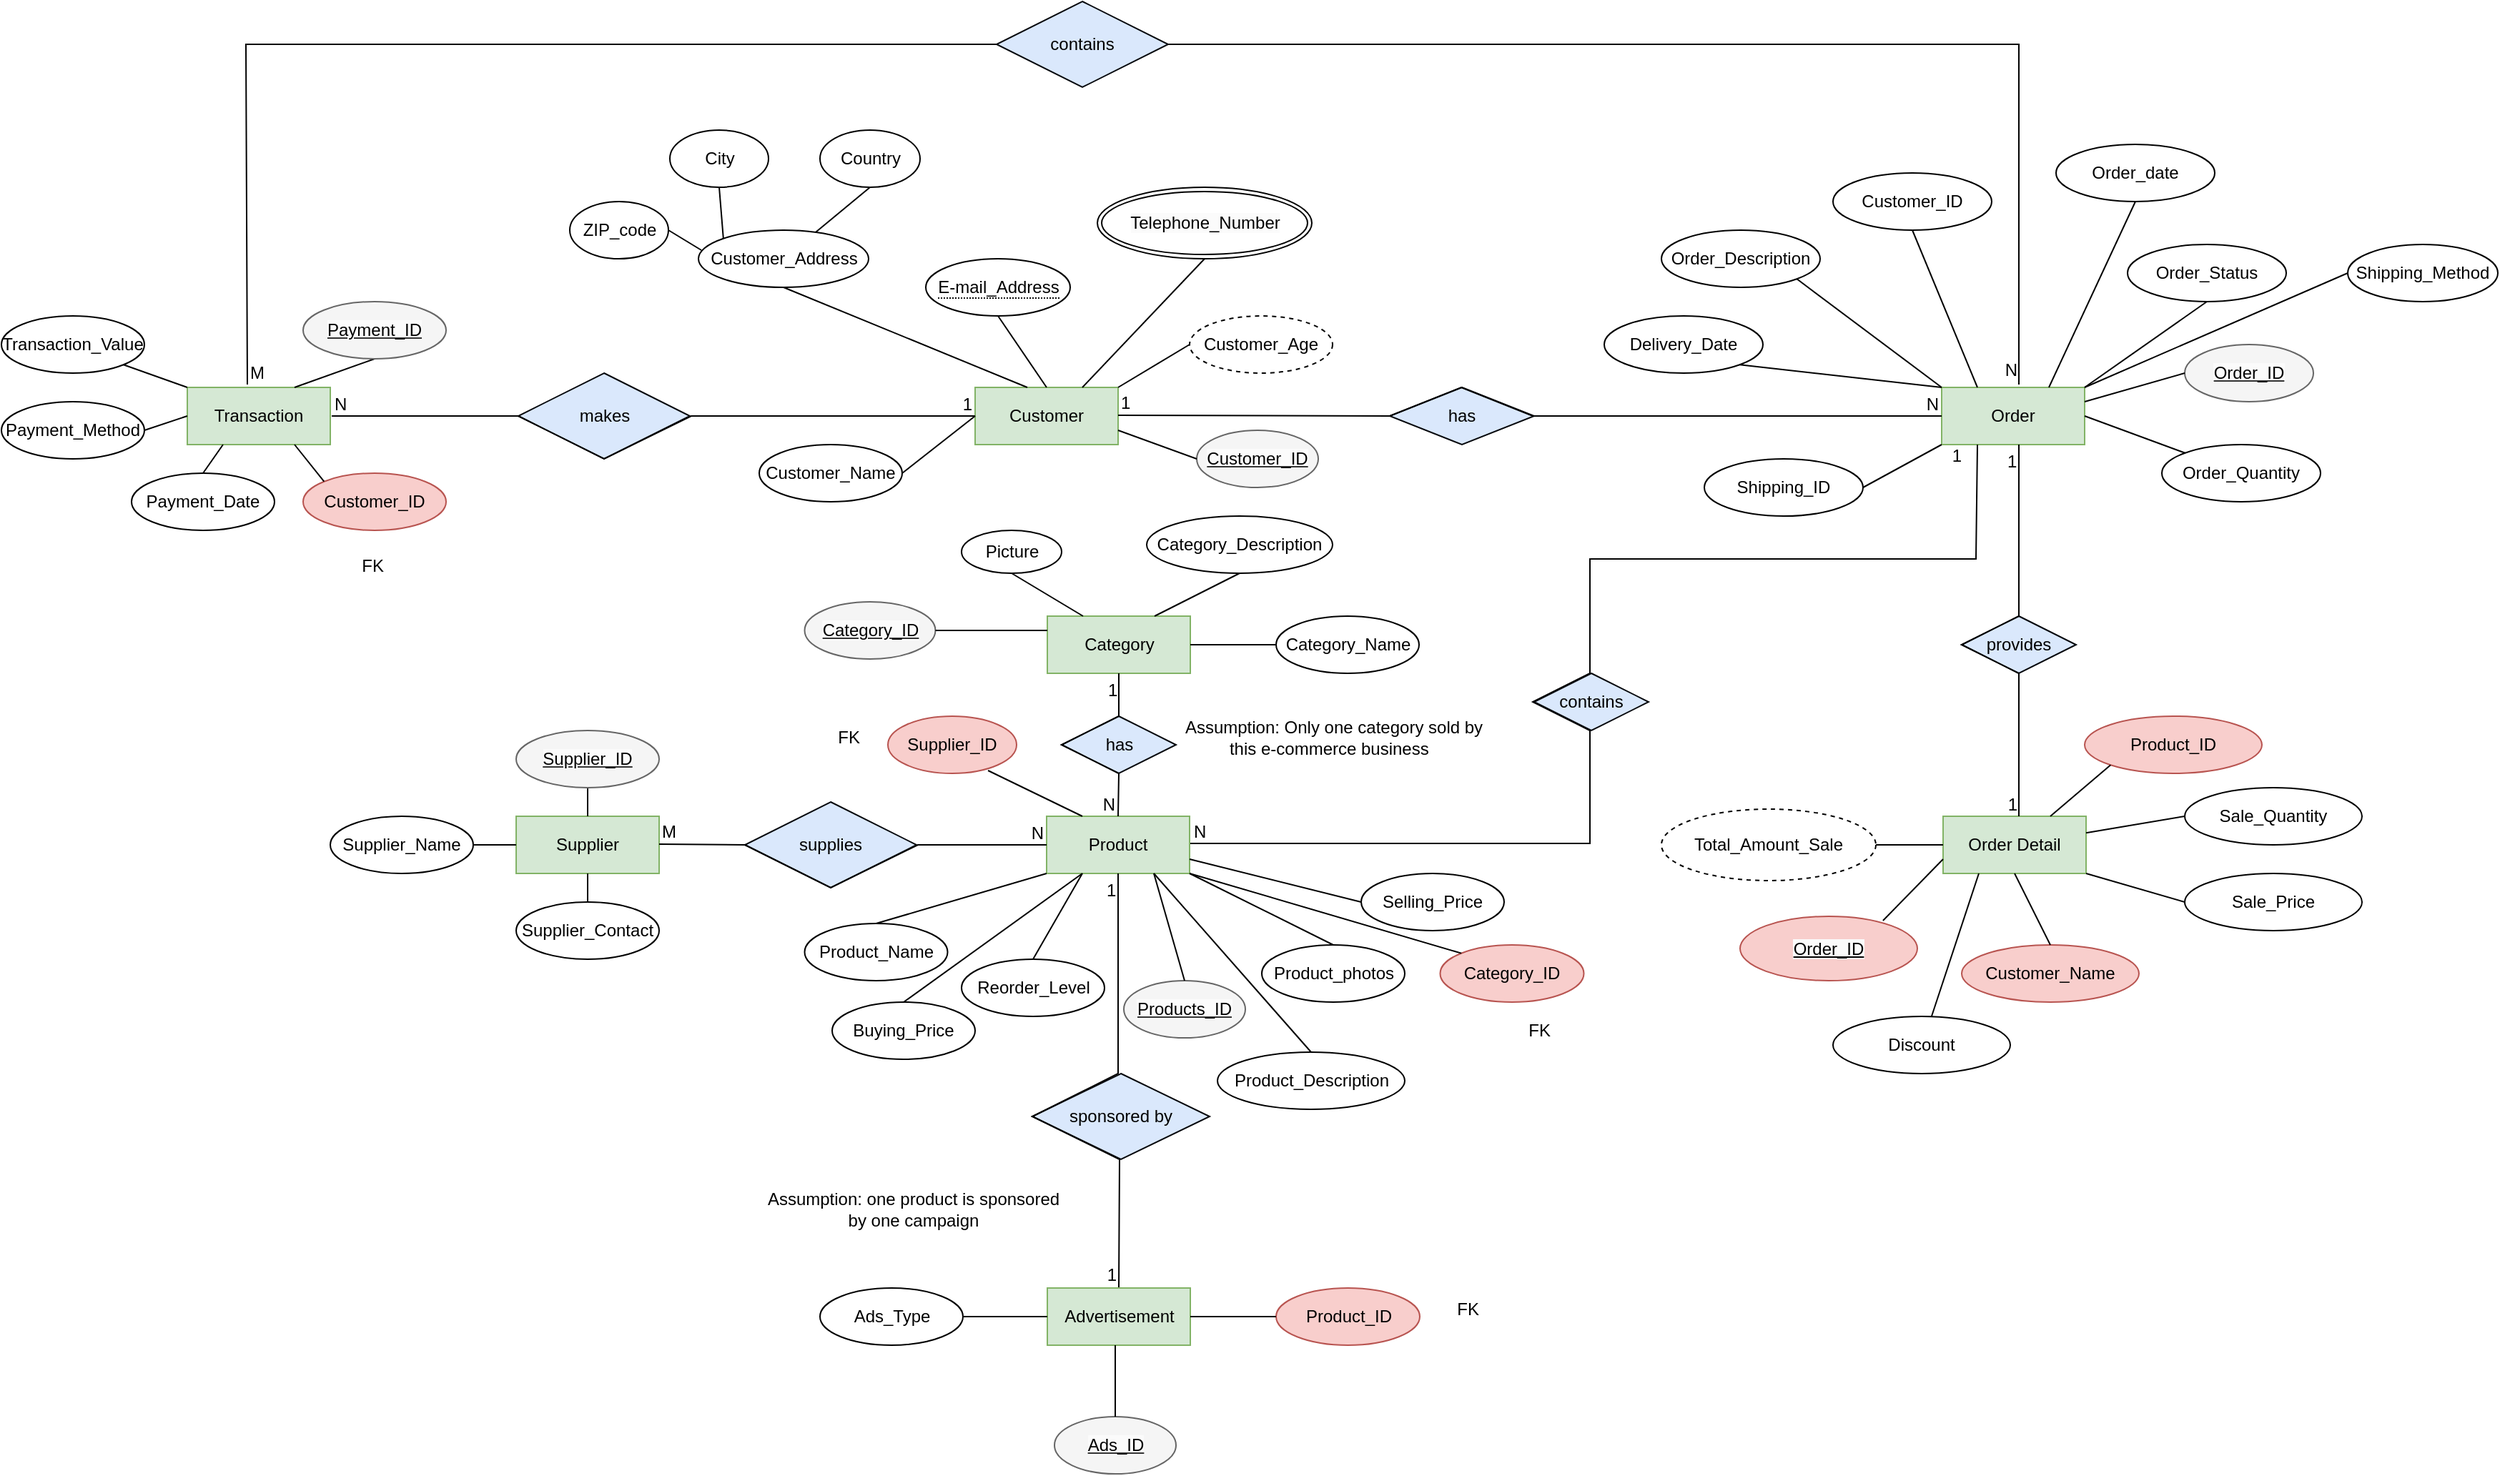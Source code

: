 <mxfile version="23.1.2" type="device">
  <diagram name="Page-1" id="ivrqiA3PI_ZQujy4Wrm9">
    <mxGraphModel dx="3629" dy="2482" grid="1" gridSize="10" guides="1" tooltips="1" connect="1" arrows="1" fold="1" page="1" pageScale="1" pageWidth="1169" pageHeight="827" background="#ffffff" math="0" shadow="0">
      <root>
        <mxCell id="0" />
        <mxCell id="1" parent="0" />
        <mxCell id="GLYRe_VKkiP-eNtGVK_R-2" value="Customer" style="whiteSpace=wrap;html=1;align=center;fillColor=#d5e8d4;strokeColor=#82b366;" parent="1" vertex="1">
          <mxGeometry x="511" y="-50" width="100" height="40" as="geometry" />
        </mxCell>
        <mxCell id="GLYRe_VKkiP-eNtGVK_R-3" value="Product" style="whiteSpace=wrap;html=1;align=center;fillColor=#d5e8d4;strokeColor=#82b366;" parent="1" vertex="1">
          <mxGeometry x="561" y="250" width="100" height="40" as="geometry" />
        </mxCell>
        <mxCell id="GLYRe_VKkiP-eNtGVK_R-4" value="Order" style="whiteSpace=wrap;html=1;align=center;points=[[0,0,0,0,0],[0,0.25,0,0,0],[0,0.5,0,0,0],[0,0.75,0,0,0],[0,1,0,0,0],[0.25,0,0,0,0],[0.25,1,0,0,0],[0.5,0,0,0,0],[0.5,1,0,0,0],[0.75,0,0,0,0],[0.75,1,0,0,0],[1,0,0,0,0],[1,0.25,0,0,0],[1,0.5,0,0,0],[1,0.75,0,0,0],[1,1,0,0,0]];fillColor=#d5e8d4;strokeColor=#82b366;" parent="1" vertex="1">
          <mxGeometry x="1187" y="-50" width="100" height="40" as="geometry" />
        </mxCell>
        <mxCell id="GLYRe_VKkiP-eNtGVK_R-5" value="Order Detail" style="whiteSpace=wrap;html=1;align=center;fillColor=#d5e8d4;strokeColor=#82b366;" parent="1" vertex="1">
          <mxGeometry x="1188" y="250" width="100" height="40" as="geometry" />
        </mxCell>
        <mxCell id="GLYRe_VKkiP-eNtGVK_R-7" value="Supplier" style="whiteSpace=wrap;html=1;align=center;fillColor=#d5e8d4;strokeColor=#82b366;" parent="1" vertex="1">
          <mxGeometry x="190" y="250" width="100" height="40" as="geometry" />
        </mxCell>
        <mxCell id="GLYRe_VKkiP-eNtGVK_R-8" value="Category" style="whiteSpace=wrap;html=1;align=center;fillColor=#d5e8d4;strokeColor=#82b366;" parent="1" vertex="1">
          <mxGeometry x="561.5" y="110" width="100" height="40" as="geometry" />
        </mxCell>
        <mxCell id="GLYRe_VKkiP-eNtGVK_R-39" value="supplies" style="shape=rhombus;perimeter=rhombusPerimeter;whiteSpace=wrap;html=1;align=center;fillColor=#dae8fc;strokeColor=#07090D;" parent="1" vertex="1">
          <mxGeometry x="350" y="240" width="120" height="60" as="geometry" />
        </mxCell>
        <mxCell id="GLYRe_VKkiP-eNtGVK_R-41" value="Supplier_Name" style="ellipse;whiteSpace=wrap;html=1;align=center;" parent="1" vertex="1">
          <mxGeometry x="60" y="250" width="100" height="40" as="geometry" />
        </mxCell>
        <mxCell id="GLYRe_VKkiP-eNtGVK_R-43" value="Supplier_Contact" style="ellipse;whiteSpace=wrap;html=1;align=center;" parent="1" vertex="1">
          <mxGeometry x="190" y="310" width="100" height="40" as="geometry" />
        </mxCell>
        <mxCell id="GLYRe_VKkiP-eNtGVK_R-45" value="" style="endArrow=none;html=1;rounded=0;exitX=1;exitY=0.5;exitDx=0;exitDy=0;entryX=0;entryY=0.5;entryDx=0;entryDy=0;entryPerimeter=0;" parent="1" source="GLYRe_VKkiP-eNtGVK_R-41" target="GLYRe_VKkiP-eNtGVK_R-7" edge="1">
          <mxGeometry relative="1" as="geometry">
            <mxPoint x="170" y="274.5" as="sourcePoint" />
            <mxPoint x="190" y="275" as="targetPoint" />
          </mxGeometry>
        </mxCell>
        <mxCell id="GLYRe_VKkiP-eNtGVK_R-50" value="" style="endArrow=none;html=1;rounded=0;entryX=0.5;entryY=1;entryDx=0;entryDy=0;exitX=0.5;exitY=0;exitDx=0;exitDy=0;" parent="1" source="GLYRe_VKkiP-eNtGVK_R-7" edge="1">
          <mxGeometry relative="1" as="geometry">
            <mxPoint x="500" y="309" as="sourcePoint" />
            <mxPoint x="240" y="230" as="targetPoint" />
          </mxGeometry>
        </mxCell>
        <mxCell id="GLYRe_VKkiP-eNtGVK_R-51" value="" style="endArrow=none;html=1;rounded=0;entryX=0.5;entryY=1;entryDx=0;entryDy=0;exitX=0.5;exitY=0;exitDx=0;exitDy=0;" parent="1" source="GLYRe_VKkiP-eNtGVK_R-43" target="GLYRe_VKkiP-eNtGVK_R-7" edge="1">
          <mxGeometry relative="1" as="geometry">
            <mxPoint x="200" y="430" as="sourcePoint" />
            <mxPoint x="360" y="430" as="targetPoint" />
          </mxGeometry>
        </mxCell>
        <mxCell id="GLYRe_VKkiP-eNtGVK_R-56" value="" style="endArrow=none;html=1;rounded=0;entryX=0;entryY=0.5;entryDx=0;entryDy=0;" parent="1" target="GLYRe_VKkiP-eNtGVK_R-3" edge="1">
          <mxGeometry relative="1" as="geometry">
            <mxPoint x="290" y="269.5" as="sourcePoint" />
            <mxPoint x="450" y="269.5" as="targetPoint" />
            <Array as="points">
              <mxPoint x="350" y="270" />
              <mxPoint x="410" y="300" />
              <mxPoint x="471" y="270" />
            </Array>
          </mxGeometry>
        </mxCell>
        <mxCell id="GLYRe_VKkiP-eNtGVK_R-57" value="M" style="resizable=0;html=1;whiteSpace=wrap;align=left;verticalAlign=bottom;" parent="GLYRe_VKkiP-eNtGVK_R-56" connectable="0" vertex="1">
          <mxGeometry x="-1" relative="1" as="geometry" />
        </mxCell>
        <mxCell id="GLYRe_VKkiP-eNtGVK_R-58" value="N" style="resizable=0;html=1;whiteSpace=wrap;align=right;verticalAlign=bottom;" parent="GLYRe_VKkiP-eNtGVK_R-56" connectable="0" vertex="1">
          <mxGeometry x="1" relative="1" as="geometry" />
        </mxCell>
        <mxCell id="GLYRe_VKkiP-eNtGVK_R-60" value="&lt;meta charset=&quot;utf-8&quot;&gt;&lt;span style=&quot;color: rgb(0, 0, 0); font-family: Helvetica; font-size: 12px; font-style: normal; font-variant-ligatures: normal; font-variant-caps: normal; font-weight: 400; letter-spacing: normal; orphans: 2; text-align: center; text-indent: 0px; text-transform: none; widows: 2; word-spacing: 0px; -webkit-text-stroke-width: 0px; background-color: rgb(251, 251, 251); text-decoration-thickness: initial; text-decoration-style: initial; text-decoration-color: initial; float: none; display: inline !important;&quot;&gt;Supplier_ID&lt;/span&gt;" style="ellipse;whiteSpace=wrap;html=1;align=center;fontStyle=4;fillColor=#f5f5f5;fontColor=#333333;strokeColor=#666666;" parent="1" vertex="1">
          <mxGeometry x="190" y="190" width="100" height="40" as="geometry" />
        </mxCell>
        <mxCell id="GLYRe_VKkiP-eNtGVK_R-63" value="&lt;span style=&quot;color: rgb(0, 0, 0); font-family: Helvetica; font-size: 12px; font-style: normal; font-variant-ligatures: normal; font-variant-caps: normal; font-weight: 400; letter-spacing: normal; orphans: 2; text-align: center; text-indent: 0px; text-transform: none; widows: 2; word-spacing: 0px; -webkit-text-stroke-width: 0px; background-color: rgb(251, 251, 251); text-decoration-thickness: initial; text-decoration-style: initial; text-decoration-color: initial; float: none; display: inline !important;&quot;&gt;Category_ID&lt;/span&gt;" style="ellipse;whiteSpace=wrap;html=1;align=center;fontStyle=4;fillColor=#f5f5f5;fontColor=#333333;strokeColor=#666666;" parent="1" vertex="1">
          <mxGeometry x="391.75" y="100" width="91.5" height="40" as="geometry" />
        </mxCell>
        <mxCell id="GLYRe_VKkiP-eNtGVK_R-64" value="Product_Name" style="ellipse;whiteSpace=wrap;html=1;align=center;" parent="1" vertex="1">
          <mxGeometry x="391.75" y="325" width="100" height="40" as="geometry" />
        </mxCell>
        <mxCell id="GLYRe_VKkiP-eNtGVK_R-65" value="Buying_Price" style="ellipse;whiteSpace=wrap;html=1;align=center;" parent="1" vertex="1">
          <mxGeometry x="411" y="380" width="100" height="40" as="geometry" />
        </mxCell>
        <mxCell id="GLYRe_VKkiP-eNtGVK_R-67" value="has" style="shape=rhombus;perimeter=rhombusPerimeter;whiteSpace=wrap;html=1;align=center;fillColor=#dae8fc;strokeColor=#07090D;" parent="1" vertex="1">
          <mxGeometry x="571.5" y="180" width="80" height="40" as="geometry" />
        </mxCell>
        <mxCell id="GLYRe_VKkiP-eNtGVK_R-75" value="Category_Name" style="ellipse;whiteSpace=wrap;html=1;align=center;" parent="1" vertex="1">
          <mxGeometry x="721.5" y="110" width="100" height="40" as="geometry" />
        </mxCell>
        <mxCell id="GLYRe_VKkiP-eNtGVK_R-76" value="&lt;span style=&quot;color: rgb(0, 0, 0); font-family: Helvetica; font-size: 12px; font-style: normal; font-variant-ligatures: normal; font-variant-caps: normal; font-weight: 400; letter-spacing: normal; orphans: 2; text-align: center; text-indent: 0px; text-transform: none; widows: 2; word-spacing: 0px; -webkit-text-stroke-width: 0px; background-color: rgb(251, 251, 251); text-decoration-thickness: initial; text-decoration-style: initial; text-decoration-color: initial; float: none; display: inline !important;&quot;&gt;Products_ID&lt;/span&gt;" style="ellipse;whiteSpace=wrap;html=1;align=center;fontStyle=4;fillColor=#f5f5f5;fontColor=#333333;strokeColor=#666666;" parent="1" vertex="1">
          <mxGeometry x="615" y="365" width="85" height="40" as="geometry" />
        </mxCell>
        <mxCell id="GLYRe_VKkiP-eNtGVK_R-77" value="Product_Description" style="ellipse;whiteSpace=wrap;html=1;align=center;" parent="1" vertex="1">
          <mxGeometry x="680.5" y="415" width="131" height="40" as="geometry" />
        </mxCell>
        <mxCell id="GLYRe_VKkiP-eNtGVK_R-83" value="Category_Description" style="ellipse;whiteSpace=wrap;html=1;align=center;" parent="1" vertex="1">
          <mxGeometry x="631" y="40" width="130" height="40" as="geometry" />
        </mxCell>
        <mxCell id="GLYRe_VKkiP-eNtGVK_R-89" value="Assumption: Only one category sold by this e-commerce business&amp;nbsp;&amp;nbsp;" style="text;html=1;strokeColor=none;fillColor=none;align=center;verticalAlign=middle;whiteSpace=wrap;rounded=0;" parent="1" vertex="1">
          <mxGeometry x="651.5" y="180" width="220" height="30" as="geometry" />
        </mxCell>
        <mxCell id="GLYRe_VKkiP-eNtGVK_R-91" value="Selling_Price" style="ellipse;whiteSpace=wrap;html=1;align=center;" parent="1" vertex="1">
          <mxGeometry x="781" y="290" width="100" height="40" as="geometry" />
        </mxCell>
        <mxCell id="GLYRe_VKkiP-eNtGVK_R-92" value="Product_photos" style="ellipse;whiteSpace=wrap;html=1;align=center;" parent="1" vertex="1">
          <mxGeometry x="711.5" y="340" width="100" height="40" as="geometry" />
        </mxCell>
        <mxCell id="GLYRe_VKkiP-eNtGVK_R-93" value="has" style="shape=rhombus;perimeter=rhombusPerimeter;whiteSpace=wrap;html=1;align=center;fillColor=#dae8fc;strokeColor=#07090D;" parent="1" vertex="1">
          <mxGeometry x="801" y="-50" width="101" height="40" as="geometry" />
        </mxCell>
        <mxCell id="GLYRe_VKkiP-eNtGVK_R-98" value="" style="endArrow=none;html=1;rounded=0;exitX=1;exitY=0.5;exitDx=0;exitDy=0;entryX=0;entryY=0.25;entryDx=0;entryDy=0;" parent="1" source="GLYRe_VKkiP-eNtGVK_R-63" target="GLYRe_VKkiP-eNtGVK_R-8" edge="1">
          <mxGeometry relative="1" as="geometry">
            <mxPoint x="209.5" y="260" as="sourcePoint" />
            <mxPoint x="561" y="130" as="targetPoint" />
          </mxGeometry>
        </mxCell>
        <mxCell id="GLYRe_VKkiP-eNtGVK_R-99" value="" style="endArrow=none;html=1;rounded=0;exitX=0;exitY=0.5;exitDx=0;exitDy=0;entryX=1;entryY=0.5;entryDx=0;entryDy=0;" parent="1" source="GLYRe_VKkiP-eNtGVK_R-75" target="GLYRe_VKkiP-eNtGVK_R-8" edge="1">
          <mxGeometry relative="1" as="geometry">
            <mxPoint x="560.5" y="120" as="sourcePoint" />
            <mxPoint x="610.5" y="120" as="targetPoint" />
          </mxGeometry>
        </mxCell>
        <mxCell id="GLYRe_VKkiP-eNtGVK_R-104" style="edgeStyle=orthogonalEdgeStyle;rounded=0;orthogonalLoop=1;jettySize=auto;html=1;exitX=0.5;exitY=1;exitDx=0;exitDy=0;" parent="1" source="GLYRe_VKkiP-eNtGVK_R-67" target="GLYRe_VKkiP-eNtGVK_R-67" edge="1">
          <mxGeometry relative="1" as="geometry" />
        </mxCell>
        <mxCell id="GLYRe_VKkiP-eNtGVK_R-115" value="" style="endArrow=none;html=1;rounded=0;exitX=0.5;exitY=0;exitDx=0;exitDy=0;entryX=0;entryY=1;entryDx=0;entryDy=0;" parent="1" source="GLYRe_VKkiP-eNtGVK_R-64" target="GLYRe_VKkiP-eNtGVK_R-3" edge="1">
          <mxGeometry relative="1" as="geometry">
            <mxPoint x="810" y="80" as="sourcePoint" />
            <mxPoint x="783" y="130" as="targetPoint" />
            <Array as="points" />
          </mxGeometry>
        </mxCell>
        <mxCell id="GLYRe_VKkiP-eNtGVK_R-116" value="" style="endArrow=none;html=1;rounded=0;exitX=0.5;exitY=0;exitDx=0;exitDy=0;entryX=0.75;entryY=1;entryDx=0;entryDy=0;" parent="1" source="GLYRe_VKkiP-eNtGVK_R-76" target="GLYRe_VKkiP-eNtGVK_R-3" edge="1">
          <mxGeometry relative="1" as="geometry">
            <mxPoint x="500" y="350" as="sourcePoint" />
            <mxPoint x="571" y="300" as="targetPoint" />
            <Array as="points" />
          </mxGeometry>
        </mxCell>
        <mxCell id="GLYRe_VKkiP-eNtGVK_R-117" value="" style="endArrow=none;html=1;rounded=0;exitX=0.5;exitY=0;exitDx=0;exitDy=0;entryX=1;entryY=1;entryDx=0;entryDy=0;" parent="1" source="GLYRe_VKkiP-eNtGVK_R-92" target="GLYRe_VKkiP-eNtGVK_R-3" edge="1">
          <mxGeometry relative="1" as="geometry">
            <mxPoint x="646" y="360" as="sourcePoint" />
            <mxPoint x="621" y="300" as="targetPoint" />
            <Array as="points" />
          </mxGeometry>
        </mxCell>
        <mxCell id="GLYRe_VKkiP-eNtGVK_R-118" value="" style="endArrow=none;html=1;rounded=0;exitX=0.5;exitY=0;exitDx=0;exitDy=0;entryX=0.75;entryY=1;entryDx=0;entryDy=0;" parent="1" source="GLYRe_VKkiP-eNtGVK_R-77" target="GLYRe_VKkiP-eNtGVK_R-3" edge="1">
          <mxGeometry relative="1" as="geometry">
            <mxPoint x="761" y="340" as="sourcePoint" />
            <mxPoint x="671" y="300" as="targetPoint" />
            <Array as="points" />
          </mxGeometry>
        </mxCell>
        <mxCell id="GLYRe_VKkiP-eNtGVK_R-119" value="" style="endArrow=none;html=1;rounded=0;exitX=0.5;exitY=0;exitDx=0;exitDy=0;entryX=0.25;entryY=1;entryDx=0;entryDy=0;" parent="1" source="GLYRe_VKkiP-eNtGVK_R-65" target="GLYRe_VKkiP-eNtGVK_R-3" edge="1">
          <mxGeometry relative="1" as="geometry">
            <mxPoint x="737" y="400" as="sourcePoint" />
            <mxPoint x="646" y="300" as="targetPoint" />
            <Array as="points" />
          </mxGeometry>
        </mxCell>
        <mxCell id="GLYRe_VKkiP-eNtGVK_R-122" value="" style="endArrow=none;html=1;rounded=0;exitX=0;exitY=0.5;exitDx=0;exitDy=0;entryX=1;entryY=0.75;entryDx=0;entryDy=0;" parent="1" source="GLYRe_VKkiP-eNtGVK_R-91" target="GLYRe_VKkiP-eNtGVK_R-3" edge="1">
          <mxGeometry relative="1" as="geometry">
            <mxPoint x="761" y="340" as="sourcePoint" />
            <mxPoint x="671" y="300" as="targetPoint" />
            <Array as="points" />
          </mxGeometry>
        </mxCell>
        <mxCell id="GLYRe_VKkiP-eNtGVK_R-123" value="&lt;span style=&quot;color: rgb(0, 0, 0); font-family: Helvetica; font-size: 12px; font-style: normal; font-variant-ligatures: normal; font-variant-caps: normal; font-weight: 400; letter-spacing: normal; orphans: 2; text-align: center; text-indent: 0px; text-transform: none; widows: 2; word-spacing: 0px; -webkit-text-stroke-width: 0px; background-color: rgb(251, 251, 251); text-decoration-thickness: initial; text-decoration-style: initial; text-decoration-color: initial; float: none; display: inline !important;&quot;&gt;Customer_ID&lt;/span&gt;" style="ellipse;whiteSpace=wrap;html=1;align=center;fontStyle=4;fillColor=#f5f5f5;fontColor=#333333;strokeColor=#666666;" parent="1" vertex="1">
          <mxGeometry x="666" y="-20" width="85" height="40" as="geometry" />
        </mxCell>
        <mxCell id="GLYRe_VKkiP-eNtGVK_R-124" value="Customer_Name" style="ellipse;whiteSpace=wrap;html=1;align=center;" parent="1" vertex="1">
          <mxGeometry x="360" y="-10" width="100" height="40" as="geometry" />
        </mxCell>
        <mxCell id="GLYRe_VKkiP-eNtGVK_R-125" value="Order_Status" style="ellipse;whiteSpace=wrap;html=1;align=center;" parent="1" vertex="1">
          <mxGeometry x="1317" y="-150" width="111" height="40" as="geometry" />
        </mxCell>
        <mxCell id="GLYRe_VKkiP-eNtGVK_R-126" value="Customer_Address" style="ellipse;whiteSpace=wrap;html=1;align=center;" parent="1" vertex="1">
          <mxGeometry x="317.5" y="-160" width="119" height="40" as="geometry" />
        </mxCell>
        <mxCell id="GLYRe_VKkiP-eNtGVK_R-127" value="Customer_Age" style="ellipse;whiteSpace=wrap;html=1;align=center;dashed=1;" parent="1" vertex="1">
          <mxGeometry x="661" y="-100" width="100" height="40" as="geometry" />
        </mxCell>
        <mxCell id="GLYRe_VKkiP-eNtGVK_R-128" value="&lt;span style=&quot;color: rgb(0, 0, 0); font-family: Helvetica; font-size: 12px; font-style: normal; font-variant-ligatures: normal; font-variant-caps: normal; font-weight: 400; letter-spacing: normal; orphans: 2; text-align: center; text-indent: 0px; text-transform: none; widows: 2; word-spacing: 0px; -webkit-text-stroke-width: 0px; background-color: rgb(251, 251, 251); text-decoration-thickness: initial; text-decoration-style: initial; text-decoration-color: initial; float: none; display: inline !important;&quot;&gt;Telephone_Number&lt;/span&gt;" style="ellipse;shape=doubleEllipse;margin=3;whiteSpace=wrap;html=1;align=center;" parent="1" vertex="1">
          <mxGeometry x="596.5" y="-190" width="150" height="50" as="geometry" />
        </mxCell>
        <mxCell id="GLYRe_VKkiP-eNtGVK_R-129" value="ZIP_code" style="ellipse;whiteSpace=wrap;html=1;align=center;" parent="1" vertex="1">
          <mxGeometry x="227.5" y="-180" width="69" height="40" as="geometry" />
        </mxCell>
        <mxCell id="GLYRe_VKkiP-eNtGVK_R-130" value="City" style="ellipse;whiteSpace=wrap;html=1;align=center;" parent="1" vertex="1">
          <mxGeometry x="297.5" y="-230" width="69" height="40" as="geometry" />
        </mxCell>
        <mxCell id="GLYRe_VKkiP-eNtGVK_R-131" value="Country" style="ellipse;whiteSpace=wrap;html=1;align=center;" parent="1" vertex="1">
          <mxGeometry x="402.5" y="-230" width="70" height="40" as="geometry" />
        </mxCell>
        <mxCell id="GLYRe_VKkiP-eNtGVK_R-133" value="&lt;span style=&quot;border-bottom: 1px dotted&quot;&gt;E-mail_Address&lt;/span&gt;" style="ellipse;whiteSpace=wrap;html=1;align=center;" parent="1" vertex="1">
          <mxGeometry x="476.5" y="-140" width="101" height="40" as="geometry" />
        </mxCell>
        <mxCell id="GLYRe_VKkiP-eNtGVK_R-135" value="" style="endArrow=none;html=1;rounded=0;entryX=1;entryY=0;entryDx=0;entryDy=0;exitX=0;exitY=0.5;exitDx=0;exitDy=0;" parent="1" source="GLYRe_VKkiP-eNtGVK_R-127" target="GLYRe_VKkiP-eNtGVK_R-2" edge="1">
          <mxGeometry relative="1" as="geometry">
            <mxPoint x="652.5" y="-66" as="sourcePoint" />
            <mxPoint x="789.5" y="-20" as="targetPoint" />
            <Array as="points" />
          </mxGeometry>
        </mxCell>
        <mxCell id="GLYRe_VKkiP-eNtGVK_R-136" value="" style="endArrow=none;html=1;rounded=0;entryX=0.75;entryY=0;entryDx=0;entryDy=0;exitX=0.5;exitY=1;exitDx=0;exitDy=0;" parent="1" source="GLYRe_VKkiP-eNtGVK_R-128" target="GLYRe_VKkiP-eNtGVK_R-2" edge="1">
          <mxGeometry relative="1" as="geometry">
            <mxPoint x="642.5" y="-140" as="sourcePoint" />
            <mxPoint x="627.5" y="-40" as="targetPoint" />
            <Array as="points" />
          </mxGeometry>
        </mxCell>
        <mxCell id="GLYRe_VKkiP-eNtGVK_R-137" value="" style="endArrow=none;html=1;rounded=0;entryX=0.5;entryY=0;entryDx=0;entryDy=0;exitX=0.5;exitY=1;exitDx=0;exitDy=0;" parent="1" source="GLYRe_VKkiP-eNtGVK_R-133" target="GLYRe_VKkiP-eNtGVK_R-2" edge="1">
          <mxGeometry relative="1" as="geometry">
            <mxPoint x="652.5" y="-130" as="sourcePoint" />
            <mxPoint x="602.5" y="-40" as="targetPoint" />
            <Array as="points" />
          </mxGeometry>
        </mxCell>
        <mxCell id="GLYRe_VKkiP-eNtGVK_R-138" value="" style="endArrow=none;html=1;rounded=0;exitX=0.5;exitY=1;exitDx=0;exitDy=0;" parent="1" source="GLYRe_VKkiP-eNtGVK_R-126" edge="1">
          <mxGeometry relative="1" as="geometry">
            <mxPoint x="537.5" y="-90" as="sourcePoint" />
            <mxPoint x="547.5" y="-50" as="targetPoint" />
            <Array as="points" />
          </mxGeometry>
        </mxCell>
        <mxCell id="GLYRe_VKkiP-eNtGVK_R-140" value="" style="endArrow=none;html=1;rounded=0;exitX=0;exitY=0.5;exitDx=0;exitDy=0;" parent="1" source="GLYRe_VKkiP-eNtGVK_R-123" edge="1">
          <mxGeometry relative="1" as="geometry">
            <mxPoint x="661" as="sourcePoint" />
            <mxPoint x="611" y="-20" as="targetPoint" />
            <Array as="points" />
          </mxGeometry>
        </mxCell>
        <mxCell id="GLYRe_VKkiP-eNtGVK_R-141" value="" style="endArrow=none;html=1;rounded=0;entryX=0;entryY=0.5;entryDx=0;entryDy=0;exitX=1;exitY=0.5;exitDx=0;exitDy=0;" parent="1" source="GLYRe_VKkiP-eNtGVK_R-124" target="GLYRe_VKkiP-eNtGVK_R-2" edge="1">
          <mxGeometry relative="1" as="geometry">
            <mxPoint x="457.5" as="sourcePoint" />
            <mxPoint x="527.5" y="-30" as="targetPoint" />
            <Array as="points" />
          </mxGeometry>
        </mxCell>
        <mxCell id="GLYRe_VKkiP-eNtGVK_R-142" value="" style="endArrow=none;html=1;rounded=0;exitX=1;exitY=0.5;exitDx=0;exitDy=0;entryX=0.017;entryY=0.35;entryDx=0;entryDy=0;entryPerimeter=0;" parent="1" source="GLYRe_VKkiP-eNtGVK_R-129" target="GLYRe_VKkiP-eNtGVK_R-126" edge="1">
          <mxGeometry relative="1" as="geometry">
            <mxPoint x="387.5" y="-110" as="sourcePoint" />
            <mxPoint x="557.5" y="-40" as="targetPoint" />
            <Array as="points" />
          </mxGeometry>
        </mxCell>
        <mxCell id="GLYRe_VKkiP-eNtGVK_R-143" value="" style="endArrow=none;html=1;rounded=0;exitX=0.5;exitY=1;exitDx=0;exitDy=0;entryX=0;entryY=0;entryDx=0;entryDy=0;" parent="1" source="GLYRe_VKkiP-eNtGVK_R-130" target="GLYRe_VKkiP-eNtGVK_R-126" edge="1">
          <mxGeometry relative="1" as="geometry">
            <mxPoint x="306.5" y="-150" as="sourcePoint" />
            <mxPoint x="329.5" y="-136" as="targetPoint" />
            <Array as="points" />
          </mxGeometry>
        </mxCell>
        <mxCell id="GLYRe_VKkiP-eNtGVK_R-144" value="" style="endArrow=none;html=1;rounded=0;exitX=0.5;exitY=1;exitDx=0;exitDy=0;" parent="1" source="GLYRe_VKkiP-eNtGVK_R-131" target="GLYRe_VKkiP-eNtGVK_R-126" edge="1">
          <mxGeometry relative="1" as="geometry">
            <mxPoint x="422.5" y="-189" as="sourcePoint" />
            <mxPoint x="345.5" y="-144" as="targetPoint" />
            <Array as="points" />
          </mxGeometry>
        </mxCell>
        <mxCell id="GLYRe_VKkiP-eNtGVK_R-150" value="" style="endArrow=none;html=1;rounded=0;entryX=0;entryY=0.5;entryDx=0;entryDy=0;" parent="1" target="GLYRe_VKkiP-eNtGVK_R-4" edge="1">
          <mxGeometry relative="1" as="geometry">
            <mxPoint x="611" y="-30.5" as="sourcePoint" />
            <mxPoint x="771" y="-30.5" as="targetPoint" />
            <Array as="points">
              <mxPoint x="801" y="-30" />
              <mxPoint x="851" y="-50" />
              <mxPoint x="901" y="-30" />
            </Array>
          </mxGeometry>
        </mxCell>
        <mxCell id="GLYRe_VKkiP-eNtGVK_R-151" value="1" style="resizable=0;html=1;whiteSpace=wrap;align=left;verticalAlign=bottom;" parent="GLYRe_VKkiP-eNtGVK_R-150" connectable="0" vertex="1">
          <mxGeometry x="-1" relative="1" as="geometry" />
        </mxCell>
        <mxCell id="GLYRe_VKkiP-eNtGVK_R-152" value="N" style="resizable=0;html=1;whiteSpace=wrap;align=right;verticalAlign=bottom;" parent="GLYRe_VKkiP-eNtGVK_R-150" connectable="0" vertex="1">
          <mxGeometry x="1" relative="1" as="geometry" />
        </mxCell>
        <mxCell id="GLYRe_VKkiP-eNtGVK_R-154" value="Order_Description" style="ellipse;whiteSpace=wrap;html=1;align=center;" parent="1" vertex="1">
          <mxGeometry x="991" y="-160" width="111" height="40" as="geometry" />
        </mxCell>
        <mxCell id="GLYRe_VKkiP-eNtGVK_R-158" value="Delivery_Date" style="ellipse;whiteSpace=wrap;html=1;align=center;" parent="1" vertex="1">
          <mxGeometry x="951" y="-100" width="111" height="40" as="geometry" />
        </mxCell>
        <mxCell id="GLYRe_VKkiP-eNtGVK_R-159" value="Shipping_Method" style="ellipse;whiteSpace=wrap;html=1;align=center;" parent="1" vertex="1">
          <mxGeometry x="1471" y="-150" width="105" height="40" as="geometry" />
        </mxCell>
        <mxCell id="GLYRe_VKkiP-eNtGVK_R-160" value="&lt;span style=&quot;color: rgb(0, 0, 0); font-family: Helvetica; font-size: 12px; font-style: normal; font-variant-ligatures: normal; font-variant-caps: normal; font-weight: 400; letter-spacing: normal; orphans: 2; text-align: center; text-indent: 0px; text-transform: none; widows: 2; word-spacing: 0px; -webkit-text-stroke-width: 0px; background-color: rgb(251, 251, 251); text-decoration-thickness: initial; text-decoration-style: initial; text-decoration-color: initial; float: none; display: inline !important;&quot;&gt;Order_ID&lt;/span&gt;" style="ellipse;whiteSpace=wrap;html=1;align=center;fontStyle=4;fillColor=#f5f5f5;fontColor=#333333;strokeColor=#666666;" parent="1" vertex="1">
          <mxGeometry x="1357" y="-80" width="90" height="40" as="geometry" />
        </mxCell>
        <mxCell id="GLYRe_VKkiP-eNtGVK_R-162" value="Order_date" style="ellipse;whiteSpace=wrap;html=1;align=center;" parent="1" vertex="1">
          <mxGeometry x="1267" y="-220" width="111" height="40" as="geometry" />
        </mxCell>
        <mxCell id="GLYRe_VKkiP-eNtGVK_R-163" value="Customer_ID" style="ellipse;whiteSpace=wrap;html=1;align=center;" parent="1" vertex="1">
          <mxGeometry x="1111" y="-200" width="111" height="40" as="geometry" />
        </mxCell>
        <mxCell id="GLYRe_VKkiP-eNtGVK_R-164" value="provides" style="shape=rhombus;perimeter=rhombusPerimeter;whiteSpace=wrap;html=1;align=center;fillColor=#dae8fc;strokeColor=#00040a;" parent="1" vertex="1">
          <mxGeometry x="1201" y="110" width="80" height="40" as="geometry" />
        </mxCell>
        <mxCell id="GLYRe_VKkiP-eNtGVK_R-170" value="" style="endArrow=none;html=1;rounded=0;exitX=0;exitY=0.5;exitDx=0;exitDy=0;entryX=1;entryY=0.25;entryDx=0;entryDy=0;" parent="1" source="GLYRe_VKkiP-eNtGVK_R-160" target="GLYRe_VKkiP-eNtGVK_R-4" edge="1">
          <mxGeometry relative="1" as="geometry">
            <mxPoint x="1347" y="-60" as="sourcePoint" />
            <mxPoint x="1308" y="-29" as="targetPoint" />
            <Array as="points" />
          </mxGeometry>
        </mxCell>
        <mxCell id="GLYRe_VKkiP-eNtGVK_R-171" value="" style="endArrow=none;html=1;rounded=0;exitX=0.5;exitY=1;exitDx=0;exitDy=0;entryX=1;entryY=0;entryDx=0;entryDy=0;" parent="1" source="GLYRe_VKkiP-eNtGVK_R-125" target="GLYRe_VKkiP-eNtGVK_R-4" edge="1">
          <mxGeometry relative="1" as="geometry">
            <mxPoint x="1356" y="-70" as="sourcePoint" />
            <mxPoint x="1257" y="-30" as="targetPoint" />
            <Array as="points" />
          </mxGeometry>
        </mxCell>
        <mxCell id="GLYRe_VKkiP-eNtGVK_R-172" value="" style="endArrow=none;html=1;rounded=0;exitX=0.5;exitY=1;exitDx=0;exitDy=0;entryX=0.75;entryY=0;entryDx=0;entryDy=0;" parent="1" source="GLYRe_VKkiP-eNtGVK_R-162" target="GLYRe_VKkiP-eNtGVK_R-4" edge="1">
          <mxGeometry relative="1" as="geometry">
            <mxPoint x="1353" y="-110" as="sourcePoint" />
            <mxPoint x="1287" y="-50" as="targetPoint" />
            <Array as="points" />
          </mxGeometry>
        </mxCell>
        <mxCell id="GLYRe_VKkiP-eNtGVK_R-174" value="" style="endArrow=none;html=1;rounded=0;exitX=0.5;exitY=1;exitDx=0;exitDy=0;entryX=0.25;entryY=0;entryDx=0;entryDy=0;" parent="1" source="GLYRe_VKkiP-eNtGVK_R-163" target="GLYRe_VKkiP-eNtGVK_R-4" edge="1">
          <mxGeometry relative="1" as="geometry">
            <mxPoint x="1148" y="-220" as="sourcePoint" />
            <mxPoint x="1077" y="-90" as="targetPoint" />
            <Array as="points" />
          </mxGeometry>
        </mxCell>
        <mxCell id="GLYRe_VKkiP-eNtGVK_R-175" value="" style="endArrow=none;html=1;rounded=0;entryX=1;entryY=0;entryDx=0;entryDy=0;entryPerimeter=0;exitX=0;exitY=0.5;exitDx=0;exitDy=0;" parent="1" source="GLYRe_VKkiP-eNtGVK_R-159" target="GLYRe_VKkiP-eNtGVK_R-4" edge="1">
          <mxGeometry relative="1" as="geometry">
            <mxPoint x="1471" y="-130" as="sourcePoint" />
            <mxPoint x="1137" as="targetPoint" />
            <Array as="points" />
          </mxGeometry>
        </mxCell>
        <mxCell id="GLYRe_VKkiP-eNtGVK_R-176" value="" style="endArrow=none;html=1;rounded=0;exitX=1;exitY=1;exitDx=0;exitDy=0;entryX=0;entryY=0;entryDx=0;entryDy=0;" parent="1" source="GLYRe_VKkiP-eNtGVK_R-154" target="GLYRe_VKkiP-eNtGVK_R-4" edge="1">
          <mxGeometry relative="1" as="geometry">
            <mxPoint x="1128" y="-180" as="sourcePoint" />
            <mxPoint x="1206" y="-43" as="targetPoint" />
            <Array as="points" />
          </mxGeometry>
        </mxCell>
        <mxCell id="GLYRe_VKkiP-eNtGVK_R-177" value="" style="endArrow=none;html=1;rounded=0;exitX=1;exitY=1;exitDx=0;exitDy=0;entryX=0;entryY=0;entryDx=0;entryDy=0;" parent="1" source="GLYRe_VKkiP-eNtGVK_R-158" target="GLYRe_VKkiP-eNtGVK_R-4" edge="1">
          <mxGeometry relative="1" as="geometry">
            <mxPoint x="1138" y="-170" as="sourcePoint" />
            <mxPoint x="1216" y="-33" as="targetPoint" />
            <Array as="points" />
          </mxGeometry>
        </mxCell>
        <mxCell id="GLYRe_VKkiP-eNtGVK_R-180" value="" style="endArrow=none;html=1;rounded=0;entryX=0;entryY=0;entryDx=0;entryDy=0;exitX=0.5;exitY=1;exitDx=0;exitDy=0;" parent="1" edge="1">
          <mxGeometry relative="1" as="geometry">
            <mxPoint x="1241" y="-10" as="sourcePoint" />
            <mxPoint x="1241" y="250" as="targetPoint" />
            <Array as="points">
              <mxPoint x="1241" y="110" />
              <mxPoint x="1201" y="130" />
              <mxPoint x="1241" y="150" />
              <mxPoint x="1241" y="210" />
              <mxPoint x="1241" y="250" />
            </Array>
          </mxGeometry>
        </mxCell>
        <mxCell id="GLYRe_VKkiP-eNtGVK_R-181" value="1" style="resizable=0;html=1;whiteSpace=wrap;align=left;verticalAlign=bottom;" parent="GLYRe_VKkiP-eNtGVK_R-180" connectable="0" vertex="1">
          <mxGeometry x="-1" relative="1" as="geometry">
            <mxPoint x="-10" y="20" as="offset" />
          </mxGeometry>
        </mxCell>
        <mxCell id="GLYRe_VKkiP-eNtGVK_R-182" value="1" style="resizable=0;html=1;whiteSpace=wrap;align=right;verticalAlign=bottom;" parent="GLYRe_VKkiP-eNtGVK_R-180" connectable="0" vertex="1">
          <mxGeometry x="1" relative="1" as="geometry">
            <mxPoint as="offset" />
          </mxGeometry>
        </mxCell>
        <mxCell id="GLYRe_VKkiP-eNtGVK_R-183" value="&lt;span style=&quot;color: rgb(0, 0, 0); font-family: Helvetica; font-size: 12px; font-style: normal; font-variant-ligatures: normal; font-variant-caps: normal; font-weight: 400; letter-spacing: normal; orphans: 2; text-align: center; text-indent: 0px; text-transform: none; widows: 2; word-spacing: 0px; -webkit-text-stroke-width: 0px; background-color: rgb(251, 251, 251); text-decoration-thickness: initial; text-decoration-style: initial; text-decoration-color: initial; float: none; display: inline !important;&quot;&gt;Order_ID&lt;/span&gt;" style="ellipse;whiteSpace=wrap;html=1;align=center;fontStyle=4;fillColor=#f8cecc;strokeColor=#b85450;" parent="1" vertex="1">
          <mxGeometry x="1046" y="320" width="124" height="45" as="geometry" />
        </mxCell>
        <mxCell id="GLYRe_VKkiP-eNtGVK_R-185" value="Sale_Quantity" style="ellipse;whiteSpace=wrap;html=1;align=center;" parent="1" vertex="1">
          <mxGeometry x="1357" y="230" width="124" height="40" as="geometry" />
        </mxCell>
        <mxCell id="GLYRe_VKkiP-eNtGVK_R-186" value="Sale_Price" style="ellipse;whiteSpace=wrap;html=1;align=center;" parent="1" vertex="1">
          <mxGeometry x="1357" y="290" width="124" height="40" as="geometry" />
        </mxCell>
        <mxCell id="GLYRe_VKkiP-eNtGVK_R-187" value="Customer_Name" style="ellipse;whiteSpace=wrap;html=1;align=center;fillColor=#f8cecc;strokeColor=#b85450;" parent="1" vertex="1">
          <mxGeometry x="1201" y="340" width="124" height="40" as="geometry" />
        </mxCell>
        <mxCell id="GLYRe_VKkiP-eNtGVK_R-189" value="Total_Amount_Sale" style="ellipse;whiteSpace=wrap;html=1;align=center;dashed=1;" parent="1" vertex="1">
          <mxGeometry x="991" y="245" width="150" height="50" as="geometry" />
        </mxCell>
        <mxCell id="GLYRe_VKkiP-eNtGVK_R-191" value="" style="endArrow=none;html=1;rounded=0;exitX=1;exitY=0.5;exitDx=0;exitDy=0;entryX=0;entryY=0.5;entryDx=0;entryDy=0;" parent="1" source="GLYRe_VKkiP-eNtGVK_R-189" target="GLYRe_VKkiP-eNtGVK_R-5" edge="1">
          <mxGeometry relative="1" as="geometry">
            <mxPoint x="1140" y="270" as="sourcePoint" />
            <mxPoint x="1281" y="286" as="targetPoint" />
            <Array as="points" />
          </mxGeometry>
        </mxCell>
        <mxCell id="GLYRe_VKkiP-eNtGVK_R-192" value="" style="endArrow=none;html=1;rounded=0;exitX=0.806;exitY=0.067;exitDx=0;exitDy=0;entryX=0;entryY=0.75;entryDx=0;entryDy=0;exitPerimeter=0;" parent="1" source="GLYRe_VKkiP-eNtGVK_R-183" target="GLYRe_VKkiP-eNtGVK_R-5" edge="1">
          <mxGeometry relative="1" as="geometry">
            <mxPoint x="1151" y="280" as="sourcePoint" />
            <mxPoint x="1198" y="280" as="targetPoint" />
            <Array as="points" />
          </mxGeometry>
        </mxCell>
        <mxCell id="GLYRe_VKkiP-eNtGVK_R-193" value="" style="endArrow=none;html=1;rounded=0;entryX=0.5;entryY=1;entryDx=0;entryDy=0;exitX=0.5;exitY=0;exitDx=0;exitDy=0;" parent="1" source="GLYRe_VKkiP-eNtGVK_R-187" target="GLYRe_VKkiP-eNtGVK_R-5" edge="1">
          <mxGeometry relative="1" as="geometry">
            <mxPoint x="1251" y="340" as="sourcePoint" />
            <mxPoint x="1198" y="290" as="targetPoint" />
            <Array as="points" />
          </mxGeometry>
        </mxCell>
        <mxCell id="GLYRe_VKkiP-eNtGVK_R-194" value="" style="endArrow=none;html=1;rounded=0;entryX=1;entryY=1;entryDx=0;entryDy=0;exitX=0;exitY=0.5;exitDx=0;exitDy=0;" parent="1" source="GLYRe_VKkiP-eNtGVK_R-186" target="GLYRe_VKkiP-eNtGVK_R-5" edge="1">
          <mxGeometry relative="1" as="geometry">
            <mxPoint x="1273" y="350" as="sourcePoint" />
            <mxPoint x="1248" y="300" as="targetPoint" />
            <Array as="points" />
          </mxGeometry>
        </mxCell>
        <mxCell id="GLYRe_VKkiP-eNtGVK_R-195" value="" style="endArrow=none;html=1;rounded=0;" parent="1" target="GLYRe_VKkiP-eNtGVK_R-5" edge="1">
          <mxGeometry relative="1" as="geometry">
            <mxPoint x="1357" y="250" as="sourcePoint" />
            <mxPoint x="1291" y="270" as="targetPoint" />
            <Array as="points" />
          </mxGeometry>
        </mxCell>
        <mxCell id="GLYRe_VKkiP-eNtGVK_R-197" value="Order_Quantity" style="ellipse;whiteSpace=wrap;html=1;align=center;" parent="1" vertex="1">
          <mxGeometry x="1341" y="-10" width="111" height="40" as="geometry" />
        </mxCell>
        <mxCell id="GLYRe_VKkiP-eNtGVK_R-198" value="" style="endArrow=none;html=1;rounded=0;exitX=0;exitY=0;exitDx=0;exitDy=0;entryX=1;entryY=0.5;entryDx=0;entryDy=0;entryPerimeter=0;" parent="1" source="GLYRe_VKkiP-eNtGVK_R-197" target="GLYRe_VKkiP-eNtGVK_R-4" edge="1">
          <mxGeometry relative="1" as="geometry">
            <mxPoint x="1383" y="-100" as="sourcePoint" />
            <mxPoint x="1297" y="-40" as="targetPoint" />
            <Array as="points" />
          </mxGeometry>
        </mxCell>
        <mxCell id="GLYRe_VKkiP-eNtGVK_R-199" value="Product_ID" style="ellipse;whiteSpace=wrap;html=1;align=center;fillColor=#f8cecc;strokeColor=#b85450;" parent="1" vertex="1">
          <mxGeometry x="1287" y="180" width="124" height="40" as="geometry" />
        </mxCell>
        <mxCell id="GLYRe_VKkiP-eNtGVK_R-200" value="" style="endArrow=none;html=1;rounded=0;entryX=0.75;entryY=0;entryDx=0;entryDy=0;exitX=0;exitY=1;exitDx=0;exitDy=0;" parent="1" source="GLYRe_VKkiP-eNtGVK_R-199" target="GLYRe_VKkiP-eNtGVK_R-5" edge="1">
          <mxGeometry relative="1" as="geometry">
            <mxPoint x="1331" y="210" as="sourcePoint" />
            <mxPoint x="1267" y="245" as="targetPoint" />
            <Array as="points" />
          </mxGeometry>
        </mxCell>
        <mxCell id="GLYRe_VKkiP-eNtGVK_R-201" value="Discount" style="ellipse;whiteSpace=wrap;html=1;align=center;" parent="1" vertex="1">
          <mxGeometry x="1111" y="390" width="124" height="40" as="geometry" />
        </mxCell>
        <mxCell id="GLYRe_VKkiP-eNtGVK_R-202" value="" style="endArrow=none;html=1;rounded=0;entryX=0.556;entryY=0;entryDx=0;entryDy=0;entryPerimeter=0;exitX=0.25;exitY=1;exitDx=0;exitDy=0;" parent="1" source="GLYRe_VKkiP-eNtGVK_R-5" target="GLYRe_VKkiP-eNtGVK_R-201" edge="1">
          <mxGeometry relative="1" as="geometry">
            <mxPoint x="1211" y="300" as="sourcePoint" />
            <mxPoint x="1173" y="326" as="targetPoint" />
            <Array as="points" />
          </mxGeometry>
        </mxCell>
        <mxCell id="GLYRe_VKkiP-eNtGVK_R-203" value="Shipping_ID" style="ellipse;whiteSpace=wrap;html=1;align=center;" parent="1" vertex="1">
          <mxGeometry x="1021" width="111" height="40" as="geometry" />
        </mxCell>
        <mxCell id="GLYRe_VKkiP-eNtGVK_R-204" value="" style="endArrow=none;html=1;rounded=0;entryX=0;entryY=1;entryDx=0;entryDy=0;entryPerimeter=0;" parent="1" target="GLYRe_VKkiP-eNtGVK_R-4" edge="1">
          <mxGeometry relative="1" as="geometry">
            <mxPoint x="1132" y="20" as="sourcePoint" />
            <mxPoint x="1197" y="-40" as="targetPoint" />
            <Array as="points" />
          </mxGeometry>
        </mxCell>
        <mxCell id="GLYRe_VKkiP-eNtGVK_R-209" value="Picture" style="ellipse;whiteSpace=wrap;html=1;align=center;" parent="1" vertex="1">
          <mxGeometry x="501.5" y="50" width="70" height="30" as="geometry" />
        </mxCell>
        <mxCell id="GLYRe_VKkiP-eNtGVK_R-210" value="" style="endArrow=none;html=1;rounded=0;exitX=0.5;exitY=1;exitDx=0;exitDy=0;entryX=0.25;entryY=0;entryDx=0;entryDy=0;" parent="1" source="GLYRe_VKkiP-eNtGVK_R-209" target="GLYRe_VKkiP-eNtGVK_R-8" edge="1">
          <mxGeometry relative="1" as="geometry">
            <mxPoint x="660.5" y="70" as="sourcePoint" />
            <mxPoint x="633.5" y="120" as="targetPoint" />
            <Array as="points" />
          </mxGeometry>
        </mxCell>
        <mxCell id="GLYRe_VKkiP-eNtGVK_R-214" value="Reorder_Level" style="ellipse;whiteSpace=wrap;html=1;align=center;" parent="1" vertex="1">
          <mxGeometry x="501.5" y="350" width="100" height="40" as="geometry" />
        </mxCell>
        <mxCell id="GLYRe_VKkiP-eNtGVK_R-215" value="Supplier_ID" style="ellipse;whiteSpace=wrap;html=1;align=center;fillColor=#f8cecc;strokeColor=#b85450;" parent="1" vertex="1">
          <mxGeometry x="450" y="180" width="90" height="40" as="geometry" />
        </mxCell>
        <mxCell id="GLYRe_VKkiP-eNtGVK_R-216" value="" style="endArrow=none;html=1;rounded=0;exitX=0.5;exitY=0;exitDx=0;exitDy=0;entryX=0.25;entryY=1;entryDx=0;entryDy=0;" parent="1" source="GLYRe_VKkiP-eNtGVK_R-214" target="GLYRe_VKkiP-eNtGVK_R-3" edge="1">
          <mxGeometry relative="1" as="geometry">
            <mxPoint x="541" y="410" as="sourcePoint" />
            <mxPoint x="601" y="300" as="targetPoint" />
            <Array as="points" />
          </mxGeometry>
        </mxCell>
        <mxCell id="GLYRe_VKkiP-eNtGVK_R-217" value="" style="endArrow=none;html=1;rounded=0;exitX=0.25;exitY=0;exitDx=0;exitDy=0;entryX=0.778;entryY=0.95;entryDx=0;entryDy=0;entryPerimeter=0;" parent="1" source="GLYRe_VKkiP-eNtGVK_R-3" target="GLYRe_VKkiP-eNtGVK_R-215" edge="1">
          <mxGeometry relative="1" as="geometry">
            <mxPoint x="586" y="300" as="sourcePoint" />
            <mxPoint x="521" y="220" as="targetPoint" />
            <Array as="points" />
          </mxGeometry>
        </mxCell>
        <mxCell id="GLYRe_VKkiP-eNtGVK_R-220" value="" style="endArrow=none;html=1;rounded=0;entryX=0.25;entryY=1;entryDx=0;entryDy=0;entryPerimeter=0;" parent="1" target="GLYRe_VKkiP-eNtGVK_R-4" edge="1">
          <mxGeometry relative="1" as="geometry">
            <mxPoint x="661.5" y="269" as="sourcePoint" />
            <mxPoint x="1231" y="-10" as="targetPoint" />
            <Array as="points">
              <mxPoint x="941" y="269" />
              <mxPoint x="941" y="190" />
              <mxPoint x="901" y="170" />
              <mxPoint x="941" y="150" />
              <mxPoint x="941" y="70" />
              <mxPoint x="1211" y="70" />
            </Array>
          </mxGeometry>
        </mxCell>
        <mxCell id="GLYRe_VKkiP-eNtGVK_R-221" value="N" style="resizable=0;html=1;whiteSpace=wrap;align=left;verticalAlign=bottom;" parent="GLYRe_VKkiP-eNtGVK_R-220" connectable="0" vertex="1">
          <mxGeometry x="-1" relative="1" as="geometry" />
        </mxCell>
        <mxCell id="GLYRe_VKkiP-eNtGVK_R-222" value="1" style="resizable=0;html=1;whiteSpace=wrap;align=right;verticalAlign=bottom;" parent="GLYRe_VKkiP-eNtGVK_R-220" connectable="0" vertex="1">
          <mxGeometry x="1" relative="1" as="geometry">
            <mxPoint x="-10" y="17" as="offset" />
          </mxGeometry>
        </mxCell>
        <mxCell id="GLYRe_VKkiP-eNtGVK_R-224" value="" style="endArrow=none;html=1;rounded=0;exitX=0.5;exitY=1;exitDx=0;exitDy=0;entryX=0.5;entryY=0;entryDx=0;entryDy=0;" parent="1" target="GLYRe_VKkiP-eNtGVK_R-3" edge="1">
          <mxGeometry relative="1" as="geometry">
            <mxPoint x="611.5" y="150" as="sourcePoint" />
            <mxPoint x="611.5" y="260" as="targetPoint" />
            <Array as="points">
              <mxPoint x="611.5" y="180" />
              <mxPoint x="571.5" y="200" />
              <mxPoint x="611.5" y="220" />
            </Array>
          </mxGeometry>
        </mxCell>
        <mxCell id="GLYRe_VKkiP-eNtGVK_R-225" value="1" style="resizable=0;html=1;whiteSpace=wrap;align=left;verticalAlign=bottom;" parent="GLYRe_VKkiP-eNtGVK_R-224" connectable="0" vertex="1">
          <mxGeometry x="-1" relative="1" as="geometry">
            <mxPoint x="-10" y="20" as="offset" />
          </mxGeometry>
        </mxCell>
        <mxCell id="GLYRe_VKkiP-eNtGVK_R-226" value="N" style="resizable=0;html=1;whiteSpace=wrap;align=right;verticalAlign=bottom;" parent="GLYRe_VKkiP-eNtGVK_R-224" connectable="0" vertex="1">
          <mxGeometry x="1" relative="1" as="geometry">
            <mxPoint as="offset" />
          </mxGeometry>
        </mxCell>
        <mxCell id="GLYRe_VKkiP-eNtGVK_R-227" value="contains" style="shape=rhombus;perimeter=rhombusPerimeter;whiteSpace=wrap;html=1;align=center;fillColor=#dae8fc;strokeColor=#07090D;" parent="1" vertex="1">
          <mxGeometry x="902" y="150" width="80" height="40" as="geometry" />
        </mxCell>
        <mxCell id="GLYRe_VKkiP-eNtGVK_R-228" value="" style="endArrow=none;html=1;rounded=0;exitX=0.5;exitY=1;exitDx=0;exitDy=0;entryX=0.75;entryY=0;entryDx=0;entryDy=0;" parent="1" source="GLYRe_VKkiP-eNtGVK_R-83" target="GLYRe_VKkiP-eNtGVK_R-8" edge="1">
          <mxGeometry relative="1" as="geometry">
            <mxPoint x="547" y="90" as="sourcePoint" />
            <mxPoint x="597" y="120" as="targetPoint" />
            <Array as="points" />
          </mxGeometry>
        </mxCell>
        <mxCell id="GLYRe_VKkiP-eNtGVK_R-229" value="Transaction" style="whiteSpace=wrap;html=1;align=center;fillColor=#d5e8d4;strokeColor=#82b366;" parent="1" vertex="1">
          <mxGeometry x="-40" y="-50" width="100" height="40" as="geometry" />
        </mxCell>
        <mxCell id="GLYRe_VKkiP-eNtGVK_R-230" value="Payment_Method" style="ellipse;whiteSpace=wrap;html=1;align=center;" parent="1" vertex="1">
          <mxGeometry x="-170" y="-40" width="100" height="40" as="geometry" />
        </mxCell>
        <mxCell id="GLYRe_VKkiP-eNtGVK_R-231" value="Payment_Date" style="ellipse;whiteSpace=wrap;html=1;align=center;" parent="1" vertex="1">
          <mxGeometry x="-79" y="10" width="100" height="40" as="geometry" />
        </mxCell>
        <mxCell id="GLYRe_VKkiP-eNtGVK_R-232" value="" style="endArrow=none;html=1;rounded=0;exitX=1;exitY=0.5;exitDx=0;exitDy=0;entryX=0;entryY=0.5;entryDx=0;entryDy=0;entryPerimeter=0;" parent="1" source="GLYRe_VKkiP-eNtGVK_R-230" target="GLYRe_VKkiP-eNtGVK_R-229" edge="1">
          <mxGeometry relative="1" as="geometry">
            <mxPoint x="-60" y="-25.5" as="sourcePoint" />
            <mxPoint x="-40" y="-25" as="targetPoint" />
          </mxGeometry>
        </mxCell>
        <mxCell id="GLYRe_VKkiP-eNtGVK_R-233" value="" style="endArrow=none;html=1;rounded=0;entryX=0.5;entryY=1;entryDx=0;entryDy=0;exitX=0.75;exitY=0;exitDx=0;exitDy=0;" parent="1" source="GLYRe_VKkiP-eNtGVK_R-229" target="GLYRe_VKkiP-eNtGVK_R-236" edge="1">
          <mxGeometry relative="1" as="geometry">
            <mxPoint x="270" y="9" as="sourcePoint" />
            <mxPoint x="10" y="-70" as="targetPoint" />
          </mxGeometry>
        </mxCell>
        <mxCell id="GLYRe_VKkiP-eNtGVK_R-234" value="" style="endArrow=none;html=1;rounded=0;entryX=0.25;entryY=1;entryDx=0;entryDy=0;exitX=0.5;exitY=0;exitDx=0;exitDy=0;" parent="1" source="GLYRe_VKkiP-eNtGVK_R-231" target="GLYRe_VKkiP-eNtGVK_R-229" edge="1">
          <mxGeometry relative="1" as="geometry">
            <mxPoint x="-30" y="130" as="sourcePoint" />
            <mxPoint x="130" y="130" as="targetPoint" />
            <Array as="points" />
          </mxGeometry>
        </mxCell>
        <mxCell id="GLYRe_VKkiP-eNtGVK_R-236" value="&lt;span style=&quot;color: rgb(0, 0, 0); font-family: Helvetica; font-size: 12px; font-style: normal; font-variant-ligatures: normal; font-variant-caps: normal; font-weight: 400; letter-spacing: normal; orphans: 2; text-align: center; text-indent: 0px; text-transform: none; widows: 2; word-spacing: 0px; -webkit-text-stroke-width: 0px; background-color: rgb(251, 251, 251); text-decoration-thickness: initial; text-decoration-style: initial; text-decoration-color: initial; float: none; display: inline !important;&quot;&gt;Payment_ID&lt;/span&gt;" style="ellipse;whiteSpace=wrap;html=1;align=center;fontStyle=4;fillColor=#f5f5f5;strokeColor=#666666;fontColor=#333333;" parent="1" vertex="1">
          <mxGeometry x="41" y="-110" width="100" height="40" as="geometry" />
        </mxCell>
        <mxCell id="GLYRe_VKkiP-eNtGVK_R-237" value="makes" style="shape=rhombus;perimeter=rhombusPerimeter;whiteSpace=wrap;html=1;align=center;fillColor=#dae8fc;strokeColor=#07090D;" parent="1" vertex="1">
          <mxGeometry x="191.5" y="-60" width="120" height="60" as="geometry" />
        </mxCell>
        <mxCell id="GLYRe_VKkiP-eNtGVK_R-238" value="" style="endArrow=none;html=1;rounded=0;" parent="1" target="GLYRe_VKkiP-eNtGVK_R-2" edge="1">
          <mxGeometry relative="1" as="geometry">
            <mxPoint x="61" y="-30" as="sourcePoint" />
            <mxPoint x="402.5" y="-30" as="targetPoint" />
            <Array as="points">
              <mxPoint x="191.5" y="-30" />
              <mxPoint x="251.5" />
              <mxPoint x="312.5" y="-30" />
            </Array>
          </mxGeometry>
        </mxCell>
        <mxCell id="GLYRe_VKkiP-eNtGVK_R-239" value="N" style="resizable=0;html=1;whiteSpace=wrap;align=left;verticalAlign=bottom;" parent="GLYRe_VKkiP-eNtGVK_R-238" connectable="0" vertex="1">
          <mxGeometry x="-1" relative="1" as="geometry" />
        </mxCell>
        <mxCell id="GLYRe_VKkiP-eNtGVK_R-240" value="1" style="resizable=0;html=1;whiteSpace=wrap;align=right;verticalAlign=bottom;" parent="GLYRe_VKkiP-eNtGVK_R-238" connectable="0" vertex="1">
          <mxGeometry x="1" relative="1" as="geometry" />
        </mxCell>
        <mxCell id="GLYRe_VKkiP-eNtGVK_R-247" value="Customer_ID" style="ellipse;whiteSpace=wrap;html=1;align=center;fillColor=#f8cecc;strokeColor=#b85450;" parent="1" vertex="1">
          <mxGeometry x="41" y="10" width="100" height="40" as="geometry" />
        </mxCell>
        <mxCell id="GLYRe_VKkiP-eNtGVK_R-250" value="" style="endArrow=none;html=1;rounded=0;entryX=0.75;entryY=1;entryDx=0;entryDy=0;exitX=0;exitY=0;exitDx=0;exitDy=0;" parent="1" source="GLYRe_VKkiP-eNtGVK_R-247" target="GLYRe_VKkiP-eNtGVK_R-229" edge="1">
          <mxGeometry relative="1" as="geometry">
            <mxPoint x="-19" y="20" as="sourcePoint" />
            <mxPoint x="-5" as="targetPoint" />
            <Array as="points" />
          </mxGeometry>
        </mxCell>
        <mxCell id="GLYRe_VKkiP-eNtGVK_R-251" value="FK&amp;nbsp;" style="text;html=1;align=center;verticalAlign=middle;whiteSpace=wrap;rounded=0;" parent="1" vertex="1">
          <mxGeometry x="55.5" y="60" width="71" height="30" as="geometry" />
        </mxCell>
        <mxCell id="GLYRe_VKkiP-eNtGVK_R-252" value="Transaction_Value" style="ellipse;whiteSpace=wrap;html=1;align=center;" parent="1" vertex="1">
          <mxGeometry x="-170" y="-100" width="100" height="40" as="geometry" />
        </mxCell>
        <mxCell id="GLYRe_VKkiP-eNtGVK_R-253" value="" style="endArrow=none;html=1;rounded=0;exitX=1;exitY=1;exitDx=0;exitDy=0;entryX=0;entryY=0;entryDx=0;entryDy=0;" parent="1" source="GLYRe_VKkiP-eNtGVK_R-252" target="GLYRe_VKkiP-eNtGVK_R-229" edge="1">
          <mxGeometry relative="1" as="geometry">
            <mxPoint x="-60" y="-10" as="sourcePoint" />
            <mxPoint x="-30" y="-20" as="targetPoint" />
          </mxGeometry>
        </mxCell>
        <mxCell id="GLYRe_VKkiP-eNtGVK_R-257" value="Category_ID" style="ellipse;whiteSpace=wrap;html=1;align=center;fillColor=#f8cecc;strokeColor=#b85450;" parent="1" vertex="1">
          <mxGeometry x="836.25" y="340" width="100.5" height="40" as="geometry" />
        </mxCell>
        <mxCell id="GLYRe_VKkiP-eNtGVK_R-258" value="" style="endArrow=none;html=1;rounded=0;entryX=1;entryY=1;entryDx=0;entryDy=0;exitX=0;exitY=0;exitDx=0;exitDy=0;" parent="1" source="GLYRe_VKkiP-eNtGVK_R-257" target="GLYRe_VKkiP-eNtGVK_R-3" edge="1">
          <mxGeometry relative="1" as="geometry">
            <mxPoint x="821" y="350" as="sourcePoint" />
            <mxPoint x="671" y="290" as="targetPoint" />
            <Array as="points" />
          </mxGeometry>
        </mxCell>
        <mxCell id="GLYRe_VKkiP-eNtGVK_R-260" value="FK&amp;nbsp;" style="text;html=1;align=center;verticalAlign=middle;whiteSpace=wrap;rounded=0;" parent="1" vertex="1">
          <mxGeometry x="871.5" y="385" width="71" height="30" as="geometry" />
        </mxCell>
        <mxCell id="GLYRe_VKkiP-eNtGVK_R-261" value="FK&amp;nbsp;" style="text;html=1;align=center;verticalAlign=middle;whiteSpace=wrap;rounded=0;" parent="1" vertex="1">
          <mxGeometry x="389" y="180" width="71" height="30" as="geometry" />
        </mxCell>
        <mxCell id="GLYRe_VKkiP-eNtGVK_R-262" value="" style="endArrow=none;html=1;rounded=0;exitX=0.42;exitY=-0.05;exitDx=0;exitDy=0;exitPerimeter=0;" parent="1" source="GLYRe_VKkiP-eNtGVK_R-229" edge="1">
          <mxGeometry relative="1" as="geometry">
            <mxPoint x="-19" y="-150.5" as="sourcePoint" />
            <mxPoint x="1241" y="-52" as="targetPoint" />
            <Array as="points">
              <mxPoint x="1" y="-290" />
              <mxPoint x="1241" y="-290" />
            </Array>
          </mxGeometry>
        </mxCell>
        <mxCell id="GLYRe_VKkiP-eNtGVK_R-263" value="M" style="resizable=0;html=1;whiteSpace=wrap;align=left;verticalAlign=bottom;" parent="GLYRe_VKkiP-eNtGVK_R-262" connectable="0" vertex="1">
          <mxGeometry x="-1" relative="1" as="geometry" />
        </mxCell>
        <mxCell id="GLYRe_VKkiP-eNtGVK_R-264" value="N" style="resizable=0;html=1;whiteSpace=wrap;align=right;verticalAlign=bottom;" parent="GLYRe_VKkiP-eNtGVK_R-262" connectable="0" vertex="1">
          <mxGeometry x="1" relative="1" as="geometry">
            <mxPoint y="-1" as="offset" />
          </mxGeometry>
        </mxCell>
        <mxCell id="GLYRe_VKkiP-eNtGVK_R-265" value="contains" style="shape=rhombus;perimeter=rhombusPerimeter;whiteSpace=wrap;html=1;align=center;fillColor=#dae8fc;strokeColor=#07090D;" parent="1" vertex="1">
          <mxGeometry x="526" y="-320" width="120" height="60" as="geometry" />
        </mxCell>
        <mxCell id="GLYRe_VKkiP-eNtGVK_R-266" value="sponsored by" style="shape=rhombus;perimeter=rhombusPerimeter;whiteSpace=wrap;html=1;align=center;fillColor=#dae8fc;strokeColor=#07090D;" parent="1" vertex="1">
          <mxGeometry x="551" y="430" width="124" height="60" as="geometry" />
        </mxCell>
        <mxCell id="GLYRe_VKkiP-eNtGVK_R-267" value="" style="endArrow=none;html=1;rounded=0;exitX=0.5;exitY=1;exitDx=0;exitDy=0;entryX=0.5;entryY=0;entryDx=0;entryDy=0;" parent="1" source="GLYRe_VKkiP-eNtGVK_R-3" target="GLYRe_VKkiP-eNtGVK_R-274" edge="1">
          <mxGeometry relative="1" as="geometry">
            <mxPoint x="610.5" y="350" as="sourcePoint" />
            <mxPoint x="611" y="530" as="targetPoint" />
            <Array as="points">
              <mxPoint x="611" y="430" />
              <mxPoint x="551" y="460" />
              <mxPoint x="612" y="490" />
            </Array>
          </mxGeometry>
        </mxCell>
        <mxCell id="GLYRe_VKkiP-eNtGVK_R-268" value="1" style="resizable=0;html=1;whiteSpace=wrap;align=left;verticalAlign=bottom;" parent="GLYRe_VKkiP-eNtGVK_R-267" connectable="0" vertex="1">
          <mxGeometry x="-1" relative="1" as="geometry">
            <mxPoint x="-10" y="20" as="offset" />
          </mxGeometry>
        </mxCell>
        <mxCell id="GLYRe_VKkiP-eNtGVK_R-269" value="1" style="resizable=0;html=1;whiteSpace=wrap;align=right;verticalAlign=bottom;" parent="GLYRe_VKkiP-eNtGVK_R-267" connectable="0" vertex="1">
          <mxGeometry x="1" relative="1" as="geometry">
            <mxPoint as="offset" />
          </mxGeometry>
        </mxCell>
        <mxCell id="GLYRe_VKkiP-eNtGVK_R-274" value="Advertisement" style="whiteSpace=wrap;html=1;align=center;fillColor=#d5e8d4;strokeColor=#82b366;" parent="1" vertex="1">
          <mxGeometry x="561.5" y="580" width="100" height="40" as="geometry" />
        </mxCell>
        <mxCell id="GLYRe_VKkiP-eNtGVK_R-277" value="Assumption: one product is sponsored by one campaign" style="text;html=1;strokeColor=none;fillColor=none;align=center;verticalAlign=middle;whiteSpace=wrap;rounded=0;" parent="1" vertex="1">
          <mxGeometry x="357.5" y="510" width="220" height="30" as="geometry" />
        </mxCell>
        <mxCell id="GLYRe_VKkiP-eNtGVK_R-278" value="Product_ID" style="ellipse;whiteSpace=wrap;html=1;align=center;fillColor=#f8cecc;strokeColor=#b85450;" parent="1" vertex="1">
          <mxGeometry x="721.5" y="580" width="100.5" height="40" as="geometry" />
        </mxCell>
        <mxCell id="GLYRe_VKkiP-eNtGVK_R-279" value="" style="endArrow=none;html=1;rounded=0;entryX=1;entryY=0.5;entryDx=0;entryDy=0;exitX=0;exitY=0.5;exitDx=0;exitDy=0;" parent="1" source="GLYRe_VKkiP-eNtGVK_R-278" target="GLYRe_VKkiP-eNtGVK_R-274" edge="1">
          <mxGeometry relative="1" as="geometry">
            <mxPoint x="726.25" y="590" as="sourcePoint" />
            <mxPoint x="561" y="580" as="targetPoint" />
            <Array as="points" />
          </mxGeometry>
        </mxCell>
        <mxCell id="GLYRe_VKkiP-eNtGVK_R-280" value="Ads_Type" style="ellipse;whiteSpace=wrap;html=1;align=center;" parent="1" vertex="1">
          <mxGeometry x="402.5" y="580" width="100" height="40" as="geometry" />
        </mxCell>
        <mxCell id="GLYRe_VKkiP-eNtGVK_R-281" value="" style="endArrow=none;html=1;rounded=0;entryX=0;entryY=0.5;entryDx=0;entryDy=0;exitX=1;exitY=0.5;exitDx=0;exitDy=0;" parent="1" source="GLYRe_VKkiP-eNtGVK_R-280" target="GLYRe_VKkiP-eNtGVK_R-274" edge="1">
          <mxGeometry relative="1" as="geometry">
            <mxPoint x="511" y="600" as="sourcePoint" />
            <mxPoint x="578" y="490" as="targetPoint" />
            <Array as="points" />
          </mxGeometry>
        </mxCell>
        <mxCell id="GLYRe_VKkiP-eNtGVK_R-282" value="&lt;span style=&quot;color: rgb(0, 0, 0); font-family: Helvetica; font-size: 12px; font-style: normal; font-variant-ligatures: normal; font-variant-caps: normal; font-weight: 400; letter-spacing: normal; orphans: 2; text-align: center; text-indent: 0px; text-transform: none; widows: 2; word-spacing: 0px; -webkit-text-stroke-width: 0px; background-color: rgb(251, 251, 251); text-decoration-thickness: initial; text-decoration-style: initial; text-decoration-color: initial; float: none; display: inline !important;&quot;&gt;Ads_ID&lt;/span&gt;" style="ellipse;whiteSpace=wrap;html=1;align=center;fontStyle=4;fillColor=#f5f5f5;fontColor=#333333;strokeColor=#666666;" parent="1" vertex="1">
          <mxGeometry x="566.5" y="670" width="85" height="40" as="geometry" />
        </mxCell>
        <mxCell id="GLYRe_VKkiP-eNtGVK_R-283" value="" style="endArrow=none;html=1;rounded=0;entryX=0.75;entryY=1;entryDx=0;entryDy=0;" parent="1" source="GLYRe_VKkiP-eNtGVK_R-282" edge="1">
          <mxGeometry relative="1" as="geometry">
            <mxPoint x="631" y="695" as="sourcePoint" />
            <mxPoint x="609" y="620" as="targetPoint" />
            <Array as="points" />
          </mxGeometry>
        </mxCell>
        <mxCell id="GLYRe_VKkiP-eNtGVK_R-285" value="FK&amp;nbsp;" style="text;html=1;align=center;verticalAlign=middle;whiteSpace=wrap;rounded=0;" parent="1" vertex="1">
          <mxGeometry x="821.5" y="580" width="71" height="30" as="geometry" />
        </mxCell>
      </root>
    </mxGraphModel>
  </diagram>
</mxfile>
